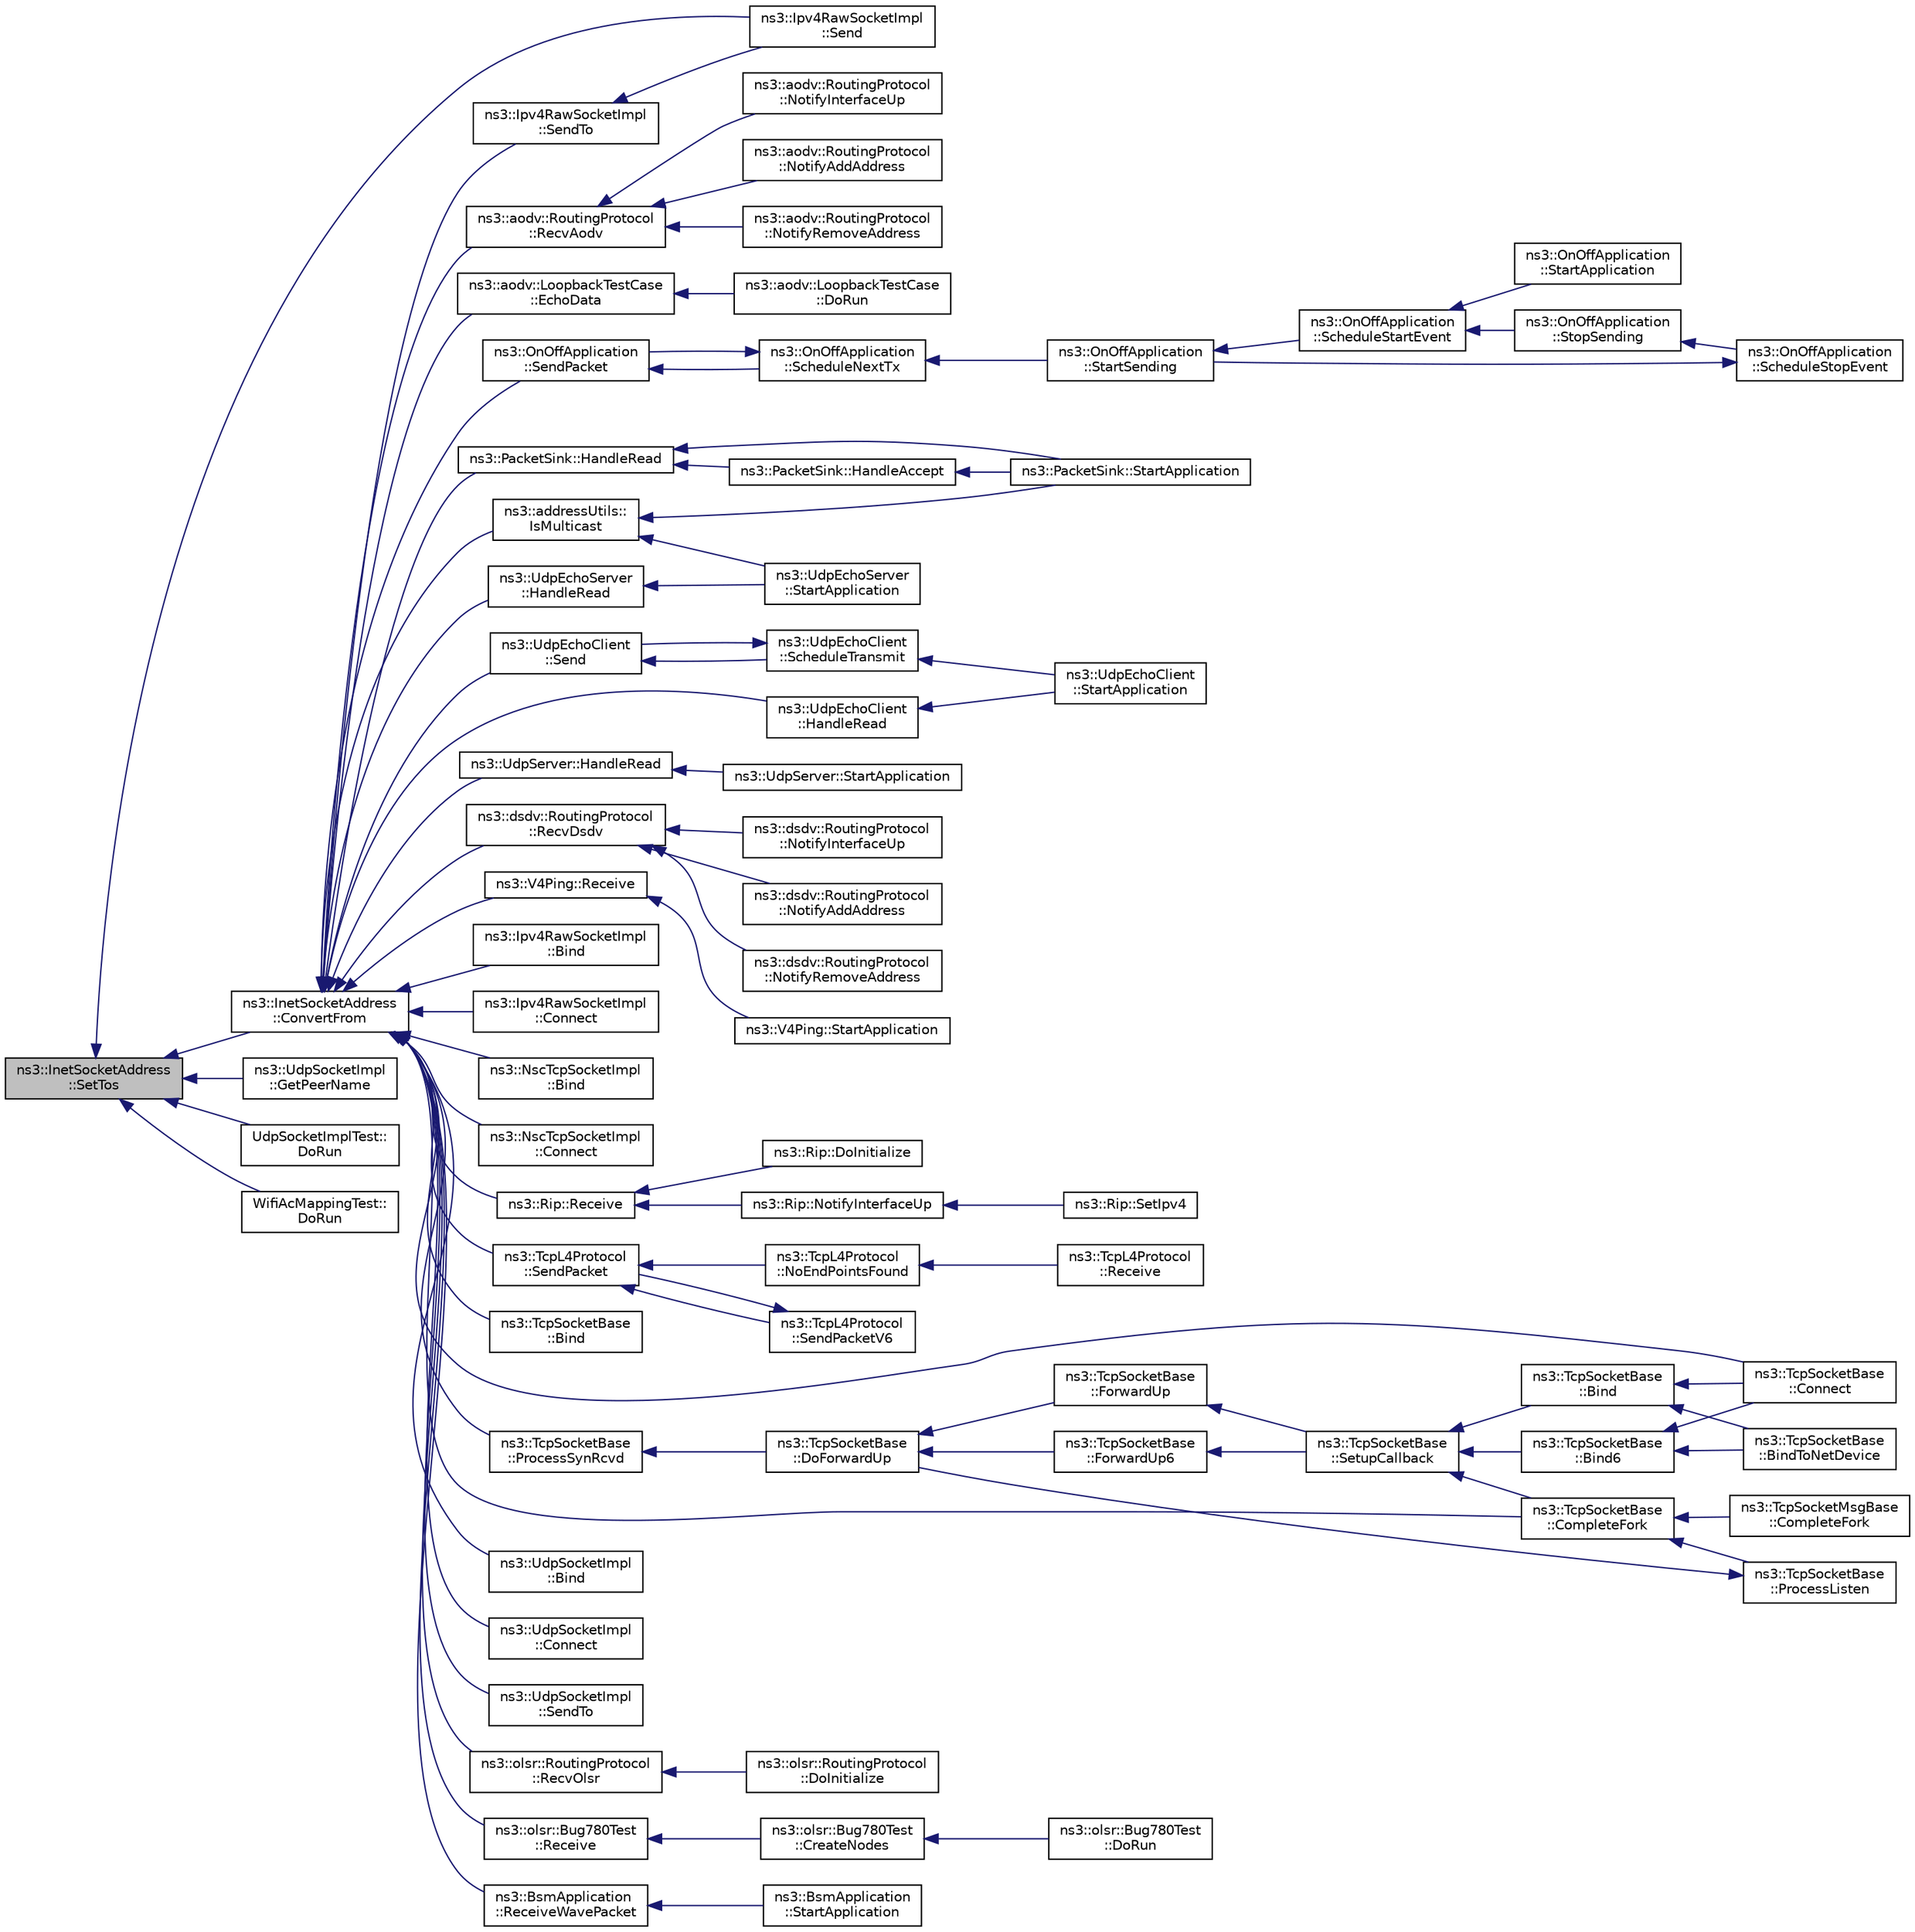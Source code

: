 digraph "ns3::InetSocketAddress::SetTos"
{
  edge [fontname="Helvetica",fontsize="10",labelfontname="Helvetica",labelfontsize="10"];
  node [fontname="Helvetica",fontsize="10",shape=record];
  rankdir="LR";
  Node1 [label="ns3::InetSocketAddress\l::SetTos",height=0.2,width=0.4,color="black", fillcolor="grey75", style="filled", fontcolor="black"];
  Node1 -> Node2 [dir="back",color="midnightblue",fontsize="10",style="solid"];
  Node2 [label="ns3::Ipv4RawSocketImpl\l::Send",height=0.2,width=0.4,color="black", fillcolor="white", style="filled",URL="$de/d84/classns3_1_1Ipv4RawSocketImpl.html#ae43d27d4aa516a4cacbe8f0f4f688110",tooltip="Send data (or dummy data) to the remote host. "];
  Node1 -> Node3 [dir="back",color="midnightblue",fontsize="10",style="solid"];
  Node3 [label="ns3::UdpSocketImpl\l::GetPeerName",height=0.2,width=0.4,color="black", fillcolor="white", style="filled",URL="$d8/df7/classns3_1_1UdpSocketImpl.html#a73c3d2b1f7372550df82af8effb8bbe0",tooltip="Get the peer address of a connected socket. "];
  Node1 -> Node4 [dir="back",color="midnightblue",fontsize="10",style="solid"];
  Node4 [label="UdpSocketImplTest::\lDoRun",height=0.2,width=0.4,color="black", fillcolor="white", style="filled",URL="$da/d08/classUdpSocketImplTest.html#a186599e6487c7c550383f236042f3cd4",tooltip="Implementation to actually run this TestCase. "];
  Node1 -> Node5 [dir="back",color="midnightblue",fontsize="10",style="solid"];
  Node5 [label="ns3::InetSocketAddress\l::ConvertFrom",height=0.2,width=0.4,color="black", fillcolor="white", style="filled",URL="$d0/dfc/classns3_1_1InetSocketAddress.html#ade776b1109e7b9a7be0b22ced49931e3",tooltip="Returns an InetSocketAddress which corresponds to the input Address. "];
  Node5 -> Node6 [dir="back",color="midnightblue",fontsize="10",style="solid"];
  Node6 [label="ns3::aodv::RoutingProtocol\l::RecvAodv",height=0.2,width=0.4,color="black", fillcolor="white", style="filled",URL="$db/dd0/classns3_1_1aodv_1_1RoutingProtocol.html#a08c44000f66533e69bde85d68d75c354",tooltip="Receive and process control packet. "];
  Node6 -> Node7 [dir="back",color="midnightblue",fontsize="10",style="solid"];
  Node7 [label="ns3::aodv::RoutingProtocol\l::NotifyInterfaceUp",height=0.2,width=0.4,color="black", fillcolor="white", style="filled",URL="$db/dd0/classns3_1_1aodv_1_1RoutingProtocol.html#a006b7deb41f4eb2dc1e0d69d50c5a284"];
  Node6 -> Node8 [dir="back",color="midnightblue",fontsize="10",style="solid"];
  Node8 [label="ns3::aodv::RoutingProtocol\l::NotifyAddAddress",height=0.2,width=0.4,color="black", fillcolor="white", style="filled",URL="$db/dd0/classns3_1_1aodv_1_1RoutingProtocol.html#a8d6ee1881856a557d8c051e40785e51b"];
  Node6 -> Node9 [dir="back",color="midnightblue",fontsize="10",style="solid"];
  Node9 [label="ns3::aodv::RoutingProtocol\l::NotifyRemoveAddress",height=0.2,width=0.4,color="black", fillcolor="white", style="filled",URL="$db/dd0/classns3_1_1aodv_1_1RoutingProtocol.html#aa3ada55a69e945cc414d87566cca0388"];
  Node5 -> Node10 [dir="back",color="midnightblue",fontsize="10",style="solid"];
  Node10 [label="ns3::aodv::LoopbackTestCase\l::EchoData",height=0.2,width=0.4,color="black", fillcolor="white", style="filled",URL="$d2/d8c/classns3_1_1aodv_1_1LoopbackTestCase.html#a42ff3dfd76f3816cd5682c132fc6bcb1"];
  Node10 -> Node11 [dir="back",color="midnightblue",fontsize="10",style="solid"];
  Node11 [label="ns3::aodv::LoopbackTestCase\l::DoRun",height=0.2,width=0.4,color="black", fillcolor="white", style="filled",URL="$d2/d8c/classns3_1_1aodv_1_1LoopbackTestCase.html#aa4ecd46f743a971813870cff58563eab",tooltip="Implementation to actually run this TestCase. "];
  Node5 -> Node12 [dir="back",color="midnightblue",fontsize="10",style="solid"];
  Node12 [label="ns3::OnOffApplication\l::SendPacket",height=0.2,width=0.4,color="black", fillcolor="white", style="filled",URL="$dc/d04/classns3_1_1OnOffApplication.html#afe6fb4d4e772370c797b722dbe6f7e3f",tooltip="Send a packet. "];
  Node12 -> Node13 [dir="back",color="midnightblue",fontsize="10",style="solid"];
  Node13 [label="ns3::OnOffApplication\l::ScheduleNextTx",height=0.2,width=0.4,color="black", fillcolor="white", style="filled",URL="$dc/d04/classns3_1_1OnOffApplication.html#a654fc8acee0ccc66f1c736a06c5e149d",tooltip="Schedule the next packet transmission. "];
  Node13 -> Node14 [dir="back",color="midnightblue",fontsize="10",style="solid"];
  Node14 [label="ns3::OnOffApplication\l::StartSending",height=0.2,width=0.4,color="black", fillcolor="white", style="filled",URL="$dc/d04/classns3_1_1OnOffApplication.html#ac3d42b6fa582b938e0197c1b8c015583",tooltip="Start an On period. "];
  Node14 -> Node15 [dir="back",color="midnightblue",fontsize="10",style="solid"];
  Node15 [label="ns3::OnOffApplication\l::ScheduleStartEvent",height=0.2,width=0.4,color="black", fillcolor="white", style="filled",URL="$dc/d04/classns3_1_1OnOffApplication.html#a20124d7b90ced13c6b92388b6ab0d8f9",tooltip="Schedule the next On period start. "];
  Node15 -> Node16 [dir="back",color="midnightblue",fontsize="10",style="solid"];
  Node16 [label="ns3::OnOffApplication\l::StartApplication",height=0.2,width=0.4,color="black", fillcolor="white", style="filled",URL="$dc/d04/classns3_1_1OnOffApplication.html#a0d9d5f0f60ec877c788c5c0e55c9587b",tooltip="Application specific startup code. "];
  Node15 -> Node17 [dir="back",color="midnightblue",fontsize="10",style="solid"];
  Node17 [label="ns3::OnOffApplication\l::StopSending",height=0.2,width=0.4,color="black", fillcolor="white", style="filled",URL="$dc/d04/classns3_1_1OnOffApplication.html#ab84ce405602879567f051a16ff8518a8",tooltip="Start an Off period. "];
  Node17 -> Node18 [dir="back",color="midnightblue",fontsize="10",style="solid"];
  Node18 [label="ns3::OnOffApplication\l::ScheduleStopEvent",height=0.2,width=0.4,color="black", fillcolor="white", style="filled",URL="$dc/d04/classns3_1_1OnOffApplication.html#a77a666c5f73ec9a94fb06ca47c5b6dde",tooltip="Schedule the next Off period start. "];
  Node18 -> Node14 [dir="back",color="midnightblue",fontsize="10",style="solid"];
  Node13 -> Node12 [dir="back",color="midnightblue",fontsize="10",style="solid"];
  Node5 -> Node19 [dir="back",color="midnightblue",fontsize="10",style="solid"];
  Node19 [label="ns3::PacketSink::HandleRead",height=0.2,width=0.4,color="black", fillcolor="white", style="filled",URL="$d9/dcb/classns3_1_1PacketSink.html#a6bffa1d7397f8aa2588a19686301de55",tooltip="Handle a packet received by the application. "];
  Node19 -> Node20 [dir="back",color="midnightblue",fontsize="10",style="solid"];
  Node20 [label="ns3::PacketSink::StartApplication",height=0.2,width=0.4,color="black", fillcolor="white", style="filled",URL="$d9/dcb/classns3_1_1PacketSink.html#a45449bbaa6fb20caed62418f029d79d6",tooltip="Application specific startup code. "];
  Node19 -> Node21 [dir="back",color="midnightblue",fontsize="10",style="solid"];
  Node21 [label="ns3::PacketSink::HandleAccept",height=0.2,width=0.4,color="black", fillcolor="white", style="filled",URL="$d9/dcb/classns3_1_1PacketSink.html#a74ea2fb5fda8a63020c6453258a1cd2f",tooltip="Handle an incoming connection. "];
  Node21 -> Node20 [dir="back",color="midnightblue",fontsize="10",style="solid"];
  Node5 -> Node22 [dir="back",color="midnightblue",fontsize="10",style="solid"];
  Node22 [label="ns3::UdpEchoClient\l::Send",height=0.2,width=0.4,color="black", fillcolor="white", style="filled",URL="$de/d6b/classns3_1_1UdpEchoClient.html#acdbfd43efe67c30d2eb0b92a8dcbcdde",tooltip="Send a packet. "];
  Node22 -> Node23 [dir="back",color="midnightblue",fontsize="10",style="solid"];
  Node23 [label="ns3::UdpEchoClient\l::ScheduleTransmit",height=0.2,width=0.4,color="black", fillcolor="white", style="filled",URL="$de/d6b/classns3_1_1UdpEchoClient.html#aa80d42ed9fca35af021a8063686744b4",tooltip="Schedule the next packet transmission. "];
  Node23 -> Node24 [dir="back",color="midnightblue",fontsize="10",style="solid"];
  Node24 [label="ns3::UdpEchoClient\l::StartApplication",height=0.2,width=0.4,color="black", fillcolor="white", style="filled",URL="$de/d6b/classns3_1_1UdpEchoClient.html#a48fffea76bbceda5b0bec9c3007411fc",tooltip="Application specific startup code. "];
  Node23 -> Node22 [dir="back",color="midnightblue",fontsize="10",style="solid"];
  Node5 -> Node25 [dir="back",color="midnightblue",fontsize="10",style="solid"];
  Node25 [label="ns3::UdpEchoClient\l::HandleRead",height=0.2,width=0.4,color="black", fillcolor="white", style="filled",URL="$de/d6b/classns3_1_1UdpEchoClient.html#a44ea5f4d53219277cde466b9141d0d12",tooltip="Handle a packet reception. "];
  Node25 -> Node24 [dir="back",color="midnightblue",fontsize="10",style="solid"];
  Node5 -> Node26 [dir="back",color="midnightblue",fontsize="10",style="solid"];
  Node26 [label="ns3::UdpEchoServer\l::HandleRead",height=0.2,width=0.4,color="black", fillcolor="white", style="filled",URL="$df/dc8/classns3_1_1UdpEchoServer.html#adcb6eb00f837652d738d2357ef7c11a3",tooltip="Handle a packet reception. "];
  Node26 -> Node27 [dir="back",color="midnightblue",fontsize="10",style="solid"];
  Node27 [label="ns3::UdpEchoServer\l::StartApplication",height=0.2,width=0.4,color="black", fillcolor="white", style="filled",URL="$df/dc8/classns3_1_1UdpEchoServer.html#a4c90329af8d6524862467808c3023786",tooltip="Application specific startup code. "];
  Node5 -> Node28 [dir="back",color="midnightblue",fontsize="10",style="solid"];
  Node28 [label="ns3::UdpServer::HandleRead",height=0.2,width=0.4,color="black", fillcolor="white", style="filled",URL="$d0/d90/classns3_1_1UdpServer.html#a65a01672657a4a49f65cd3c3bb1ee420",tooltip="Handle a packet reception. "];
  Node28 -> Node29 [dir="back",color="midnightblue",fontsize="10",style="solid"];
  Node29 [label="ns3::UdpServer::StartApplication",height=0.2,width=0.4,color="black", fillcolor="white", style="filled",URL="$d0/d90/classns3_1_1UdpServer.html#a784bd9b3274fc411c042b3502dacb3fa",tooltip="Application specific startup code. "];
  Node5 -> Node30 [dir="back",color="midnightblue",fontsize="10",style="solid"];
  Node30 [label="ns3::dsdv::RoutingProtocol\l::RecvDsdv",height=0.2,width=0.4,color="black", fillcolor="white", style="filled",URL="$de/dca/classns3_1_1dsdv_1_1RoutingProtocol.html#ad27475d64bfd478b57d73f3cc08d4c99",tooltip="Receive and process dsdv control packet. "];
  Node30 -> Node31 [dir="back",color="midnightblue",fontsize="10",style="solid"];
  Node31 [label="ns3::dsdv::RoutingProtocol\l::NotifyInterfaceUp",height=0.2,width=0.4,color="black", fillcolor="white", style="filled",URL="$de/dca/classns3_1_1dsdv_1_1RoutingProtocol.html#a9a3edd95b3a0714d5aff5293e96883d2"];
  Node30 -> Node32 [dir="back",color="midnightblue",fontsize="10",style="solid"];
  Node32 [label="ns3::dsdv::RoutingProtocol\l::NotifyAddAddress",height=0.2,width=0.4,color="black", fillcolor="white", style="filled",URL="$de/dca/classns3_1_1dsdv_1_1RoutingProtocol.html#aaf6b464336448d3cf4e6370b00943253"];
  Node30 -> Node33 [dir="back",color="midnightblue",fontsize="10",style="solid"];
  Node33 [label="ns3::dsdv::RoutingProtocol\l::NotifyRemoveAddress",height=0.2,width=0.4,color="black", fillcolor="white", style="filled",URL="$de/dca/classns3_1_1dsdv_1_1RoutingProtocol.html#a27292ecea0925d440a272b57f1b96aab"];
  Node5 -> Node34 [dir="back",color="midnightblue",fontsize="10",style="solid"];
  Node34 [label="ns3::V4Ping::Receive",height=0.2,width=0.4,color="black", fillcolor="white", style="filled",URL="$d3/da5/classns3_1_1V4Ping.html#a87c38673f7b4c568d114c2815ff2aa78",tooltip="Receive an ICMP Echo. "];
  Node34 -> Node35 [dir="back",color="midnightblue",fontsize="10",style="solid"];
  Node35 [label="ns3::V4Ping::StartApplication",height=0.2,width=0.4,color="black", fillcolor="white", style="filled",URL="$d3/da5/classns3_1_1V4Ping.html#ac5176e135c81f0764bcd560c7fc71390",tooltip="Application specific startup code. "];
  Node5 -> Node36 [dir="back",color="midnightblue",fontsize="10",style="solid"];
  Node36 [label="ns3::Ipv4RawSocketImpl\l::Bind",height=0.2,width=0.4,color="black", fillcolor="white", style="filled",URL="$de/d84/classns3_1_1Ipv4RawSocketImpl.html#a6edf52089c447383a89757569764d106",tooltip="Allocate a local endpoint for this socket. "];
  Node5 -> Node37 [dir="back",color="midnightblue",fontsize="10",style="solid"];
  Node37 [label="ns3::Ipv4RawSocketImpl\l::Connect",height=0.2,width=0.4,color="black", fillcolor="white", style="filled",URL="$de/d84/classns3_1_1Ipv4RawSocketImpl.html#a2bcbab838c6120e3e8ac70fac807c168",tooltip="Initiate a connection to a remote host. "];
  Node5 -> Node38 [dir="back",color="midnightblue",fontsize="10",style="solid"];
  Node38 [label="ns3::Ipv4RawSocketImpl\l::SendTo",height=0.2,width=0.4,color="black", fillcolor="white", style="filled",URL="$de/d84/classns3_1_1Ipv4RawSocketImpl.html#a06fd568d5988700a423fb2203e0aa0bf",tooltip="Send data to a specified peer. "];
  Node38 -> Node2 [dir="back",color="midnightblue",fontsize="10",style="solid"];
  Node5 -> Node39 [dir="back",color="midnightblue",fontsize="10",style="solid"];
  Node39 [label="ns3::NscTcpSocketImpl\l::Bind",height=0.2,width=0.4,color="black", fillcolor="white", style="filled",URL="$d5/d8e/classns3_1_1NscTcpSocketImpl.html#ae56f1a52f6303b9a00b3d8ab76746c8d",tooltip="Allocate a local endpoint for this socket. "];
  Node5 -> Node40 [dir="back",color="midnightblue",fontsize="10",style="solid"];
  Node40 [label="ns3::NscTcpSocketImpl\l::Connect",height=0.2,width=0.4,color="black", fillcolor="white", style="filled",URL="$d5/d8e/classns3_1_1NscTcpSocketImpl.html#a10d599daaff9c3b7a1e93716e850ed97",tooltip="Initiate a connection to a remote host. "];
  Node5 -> Node41 [dir="back",color="midnightblue",fontsize="10",style="solid"];
  Node41 [label="ns3::Rip::Receive",height=0.2,width=0.4,color="black", fillcolor="white", style="filled",URL="$d7/d2b/classns3_1_1Rip.html#a49acadfb3b533118276481a0d231406e",tooltip="Receive RIP packets. "];
  Node41 -> Node42 [dir="back",color="midnightblue",fontsize="10",style="solid"];
  Node42 [label="ns3::Rip::DoInitialize",height=0.2,width=0.4,color="black", fillcolor="white", style="filled",URL="$d7/d2b/classns3_1_1Rip.html#a622ec450ec78945f81986b64ce3dcbed"];
  Node41 -> Node43 [dir="back",color="midnightblue",fontsize="10",style="solid"];
  Node43 [label="ns3::Rip::NotifyInterfaceUp",height=0.2,width=0.4,color="black", fillcolor="white", style="filled",URL="$d7/d2b/classns3_1_1Rip.html#a4c9095a4429399f342eb1bce3f20df59"];
  Node43 -> Node44 [dir="back",color="midnightblue",fontsize="10",style="solid"];
  Node44 [label="ns3::Rip::SetIpv4",height=0.2,width=0.4,color="black", fillcolor="white", style="filled",URL="$d7/d2b/classns3_1_1Rip.html#abe2906af2196cf9fac033e6ccfde0423"];
  Node5 -> Node45 [dir="back",color="midnightblue",fontsize="10",style="solid"];
  Node45 [label="ns3::TcpL4Protocol\l::SendPacket",height=0.2,width=0.4,color="black", fillcolor="white", style="filled",URL="$df/dc9/classns3_1_1TcpL4Protocol.html#a622217854cad6fdfd562f42a6731ba6c",tooltip="Send a packet via TCP (IP-agnostic) "];
  Node45 -> Node46 [dir="back",color="midnightblue",fontsize="10",style="solid"];
  Node46 [label="ns3::TcpL4Protocol\l::NoEndPointsFound",height=0.2,width=0.4,color="black", fillcolor="white", style="filled",URL="$df/dc9/classns3_1_1TcpL4Protocol.html#a16c65189190c60da860bc60681c01324",tooltip="Check if RST packet should be sent, and in case, send it. "];
  Node46 -> Node47 [dir="back",color="midnightblue",fontsize="10",style="solid"];
  Node47 [label="ns3::TcpL4Protocol\l::Receive",height=0.2,width=0.4,color="black", fillcolor="white", style="filled",URL="$df/dc9/classns3_1_1TcpL4Protocol.html#a73a9498522829954684a7b4fabd6bf3e",tooltip="Called from lower-level layers to send the packet up in the stack. "];
  Node45 -> Node48 [dir="back",color="midnightblue",fontsize="10",style="solid"];
  Node48 [label="ns3::TcpL4Protocol\l::SendPacketV6",height=0.2,width=0.4,color="black", fillcolor="white", style="filled",URL="$df/dc9/classns3_1_1TcpL4Protocol.html#a12831eb88c02c37b3cf42cdda814cd19",tooltip="Send a packet via TCP (IPv6) "];
  Node48 -> Node45 [dir="back",color="midnightblue",fontsize="10",style="solid"];
  Node5 -> Node49 [dir="back",color="midnightblue",fontsize="10",style="solid"];
  Node49 [label="ns3::TcpSocketBase\l::Bind",height=0.2,width=0.4,color="black", fillcolor="white", style="filled",URL="$d1/d45/classns3_1_1TcpSocketBase.html#a86469a9087181185895314d8da713f35",tooltip="Allocate a local endpoint for this socket. "];
  Node5 -> Node50 [dir="back",color="midnightblue",fontsize="10",style="solid"];
  Node50 [label="ns3::TcpSocketBase\l::Connect",height=0.2,width=0.4,color="black", fillcolor="white", style="filled",URL="$d1/d45/classns3_1_1TcpSocketBase.html#aabd08c9eb0ee3c88c855eb7268e392bf",tooltip="Initiate a connection to a remote host. "];
  Node5 -> Node51 [dir="back",color="midnightblue",fontsize="10",style="solid"];
  Node51 [label="ns3::TcpSocketBase\l::ProcessSynRcvd",height=0.2,width=0.4,color="black", fillcolor="white", style="filled",URL="$d1/d45/classns3_1_1TcpSocketBase.html#a69113acf27c4b8267c9e107a5dca7cc1",tooltip="Received a packet upon SYN_RCVD. "];
  Node51 -> Node52 [dir="back",color="midnightblue",fontsize="10",style="solid"];
  Node52 [label="ns3::TcpSocketBase\l::DoForwardUp",height=0.2,width=0.4,color="black", fillcolor="white", style="filled",URL="$d1/d45/classns3_1_1TcpSocketBase.html#ad5e7b21b9e9371bf9c19da5d3c56aac1",tooltip="Called by TcpSocketBase::ForwardUp{,6}(). "];
  Node52 -> Node53 [dir="back",color="midnightblue",fontsize="10",style="solid"];
  Node53 [label="ns3::TcpSocketBase\l::ForwardUp",height=0.2,width=0.4,color="black", fillcolor="white", style="filled",URL="$d1/d45/classns3_1_1TcpSocketBase.html#a2ebbcb9713facc9481341fcd972cdd82",tooltip="Called by the L3 protocol when it received a packet to pass on to TCP. "];
  Node53 -> Node54 [dir="back",color="midnightblue",fontsize="10",style="solid"];
  Node54 [label="ns3::TcpSocketBase\l::SetupCallback",height=0.2,width=0.4,color="black", fillcolor="white", style="filled",URL="$d1/d45/classns3_1_1TcpSocketBase.html#a18a50820f806878422527d507268c4ac",tooltip="Common part of the two Bind(), i.e. set callback and remembering local addr:port. ..."];
  Node54 -> Node55 [dir="back",color="midnightblue",fontsize="10",style="solid"];
  Node55 [label="ns3::TcpSocketBase\l::Bind",height=0.2,width=0.4,color="black", fillcolor="white", style="filled",URL="$d1/d45/classns3_1_1TcpSocketBase.html#a7a9a87b74c1ce59ac89df8d9221681dd",tooltip="Allocate a local IPv4 endpoint for this socket. "];
  Node55 -> Node50 [dir="back",color="midnightblue",fontsize="10",style="solid"];
  Node55 -> Node56 [dir="back",color="midnightblue",fontsize="10",style="solid"];
  Node56 [label="ns3::TcpSocketBase\l::BindToNetDevice",height=0.2,width=0.4,color="black", fillcolor="white", style="filled",URL="$d1/d45/classns3_1_1TcpSocketBase.html#a88b552dfa0a85e0224ed8a7dc140f190",tooltip="Bind a socket to specific device. "];
  Node54 -> Node57 [dir="back",color="midnightblue",fontsize="10",style="solid"];
  Node57 [label="ns3::TcpSocketBase\l::Bind6",height=0.2,width=0.4,color="black", fillcolor="white", style="filled",URL="$d1/d45/classns3_1_1TcpSocketBase.html#abe62bb701ac4f057199d5c34938a96a9",tooltip="Allocate a local IPv6 endpoint for this socket. "];
  Node57 -> Node50 [dir="back",color="midnightblue",fontsize="10",style="solid"];
  Node57 -> Node56 [dir="back",color="midnightblue",fontsize="10",style="solid"];
  Node54 -> Node58 [dir="back",color="midnightblue",fontsize="10",style="solid"];
  Node58 [label="ns3::TcpSocketBase\l::CompleteFork",height=0.2,width=0.4,color="black", fillcolor="white", style="filled",URL="$d1/d45/classns3_1_1TcpSocketBase.html#abba7d4c43acb3f9356e348b970a882fb",tooltip="Complete a connection by forking the socket. "];
  Node58 -> Node59 [dir="back",color="midnightblue",fontsize="10",style="solid"];
  Node59 [label="ns3::TcpSocketBase\l::ProcessListen",height=0.2,width=0.4,color="black", fillcolor="white", style="filled",URL="$d1/d45/classns3_1_1TcpSocketBase.html#adc3976e8b42e884f5d99def1d5e2647f",tooltip="Received a packet upon LISTEN state. "];
  Node59 -> Node52 [dir="back",color="midnightblue",fontsize="10",style="solid"];
  Node58 -> Node60 [dir="back",color="midnightblue",fontsize="10",style="solid"];
  Node60 [label="ns3::TcpSocketMsgBase\l::CompleteFork",height=0.2,width=0.4,color="black", fillcolor="white", style="filled",URL="$dd/d88/classns3_1_1TcpSocketMsgBase.html#a1509ce6df2f3e5384889f03b5de06a45",tooltip="Complete a connection by forking the socket. "];
  Node52 -> Node61 [dir="back",color="midnightblue",fontsize="10",style="solid"];
  Node61 [label="ns3::TcpSocketBase\l::ForwardUp6",height=0.2,width=0.4,color="black", fillcolor="white", style="filled",URL="$d1/d45/classns3_1_1TcpSocketBase.html#aa0cd34b3562685596b2c3fd1e6a42a6f",tooltip="Called by the L3 protocol when it received a packet to pass on to TCP. "];
  Node61 -> Node54 [dir="back",color="midnightblue",fontsize="10",style="solid"];
  Node5 -> Node58 [dir="back",color="midnightblue",fontsize="10",style="solid"];
  Node5 -> Node62 [dir="back",color="midnightblue",fontsize="10",style="solid"];
  Node62 [label="ns3::UdpSocketImpl\l::Bind",height=0.2,width=0.4,color="black", fillcolor="white", style="filled",URL="$d8/df7/classns3_1_1UdpSocketImpl.html#a27d5153e9d75f95b1c04a74a7527cab1",tooltip="Allocate a local endpoint for this socket. "];
  Node5 -> Node63 [dir="back",color="midnightblue",fontsize="10",style="solid"];
  Node63 [label="ns3::UdpSocketImpl\l::Connect",height=0.2,width=0.4,color="black", fillcolor="white", style="filled",URL="$d8/df7/classns3_1_1UdpSocketImpl.html#a83f8fca9d8a21edeba0016d6de68fbf5",tooltip="Initiate a connection to a remote host. "];
  Node5 -> Node64 [dir="back",color="midnightblue",fontsize="10",style="solid"];
  Node64 [label="ns3::UdpSocketImpl\l::SendTo",height=0.2,width=0.4,color="black", fillcolor="white", style="filled",URL="$d8/df7/classns3_1_1UdpSocketImpl.html#a8157d2ad72321be1047493ebf97e55f5",tooltip="Send data to a specified peer. "];
  Node5 -> Node65 [dir="back",color="midnightblue",fontsize="10",style="solid"];
  Node65 [label="ns3::addressUtils::\lIsMulticast",height=0.2,width=0.4,color="black", fillcolor="white", style="filled",URL="$d7/d70/namespacens3_1_1addressUtils.html#a2806342189d7bd73179d40bbf81bdb41",tooltip="Address family-independent test for a multicast address. "];
  Node65 -> Node20 [dir="back",color="midnightblue",fontsize="10",style="solid"];
  Node65 -> Node27 [dir="back",color="midnightblue",fontsize="10",style="solid"];
  Node5 -> Node66 [dir="back",color="midnightblue",fontsize="10",style="solid"];
  Node66 [label="ns3::olsr::RoutingProtocol\l::RecvOlsr",height=0.2,width=0.4,color="black", fillcolor="white", style="filled",URL="$d6/dbb/classns3_1_1olsr_1_1RoutingProtocol.html#afa449e39488b5c03609960e66553490e"];
  Node66 -> Node67 [dir="back",color="midnightblue",fontsize="10",style="solid"];
  Node67 [label="ns3::olsr::RoutingProtocol\l::DoInitialize",height=0.2,width=0.4,color="black", fillcolor="white", style="filled",URL="$d6/dbb/classns3_1_1olsr_1_1RoutingProtocol.html#afe5419799e8d38ee32d82615de55ef22"];
  Node5 -> Node68 [dir="back",color="midnightblue",fontsize="10",style="solid"];
  Node68 [label="ns3::olsr::Bug780Test\l::Receive",height=0.2,width=0.4,color="black", fillcolor="white", style="filled",URL="$d9/d95/classns3_1_1olsr_1_1Bug780Test.html#a60afdb8b514c6b9528e65305d43126dd"];
  Node68 -> Node69 [dir="back",color="midnightblue",fontsize="10",style="solid"];
  Node69 [label="ns3::olsr::Bug780Test\l::CreateNodes",height=0.2,width=0.4,color="black", fillcolor="white", style="filled",URL="$d9/d95/classns3_1_1olsr_1_1Bug780Test.html#a87a836a5491da4a21a0b51d2a647b422",tooltip="Create & configure test network. "];
  Node69 -> Node70 [dir="back",color="midnightblue",fontsize="10",style="solid"];
  Node70 [label="ns3::olsr::Bug780Test\l::DoRun",height=0.2,width=0.4,color="black", fillcolor="white", style="filled",URL="$d9/d95/classns3_1_1olsr_1_1Bug780Test.html#aea2f01c8e6af5f1363b67a23ccaaf030",tooltip="Go. "];
  Node5 -> Node71 [dir="back",color="midnightblue",fontsize="10",style="solid"];
  Node71 [label="ns3::BsmApplication\l::ReceiveWavePacket",height=0.2,width=0.4,color="black", fillcolor="white", style="filled",URL="$d9/ddb/classns3_1_1BsmApplication.html#a554561257f6be190892532b80e7eeb81",tooltip="Receive a WAVE BSM packet. "];
  Node71 -> Node72 [dir="back",color="midnightblue",fontsize="10",style="solid"];
  Node72 [label="ns3::BsmApplication\l::StartApplication",height=0.2,width=0.4,color="black", fillcolor="white", style="filled",URL="$d9/ddb/classns3_1_1BsmApplication.html#a2caf2e381d781dfde58e39f19a220523",tooltip="Called at time specified by Start. "];
  Node1 -> Node73 [dir="back",color="midnightblue",fontsize="10",style="solid"];
  Node73 [label="WifiAcMappingTest::\lDoRun",height=0.2,width=0.4,color="black", fillcolor="white", style="filled",URL="$dd/dd2/classWifiAcMappingTest.html#ae0d828d29768d59590210d2f1bf8a552",tooltip="Implementation to actually run this TestCase. "];
}

